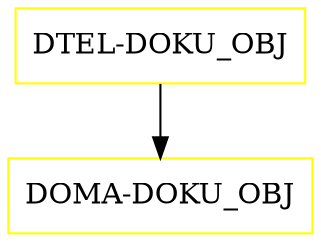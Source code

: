 digraph G {
  "DTEL-DOKU_OBJ" [shape=box,color=yellow];
  "DOMA-DOKU_OBJ" [shape=box,color=yellow,URL="./DOMA_DOKU_OBJ.html"];
  "DTEL-DOKU_OBJ" -> "DOMA-DOKU_OBJ";
}
